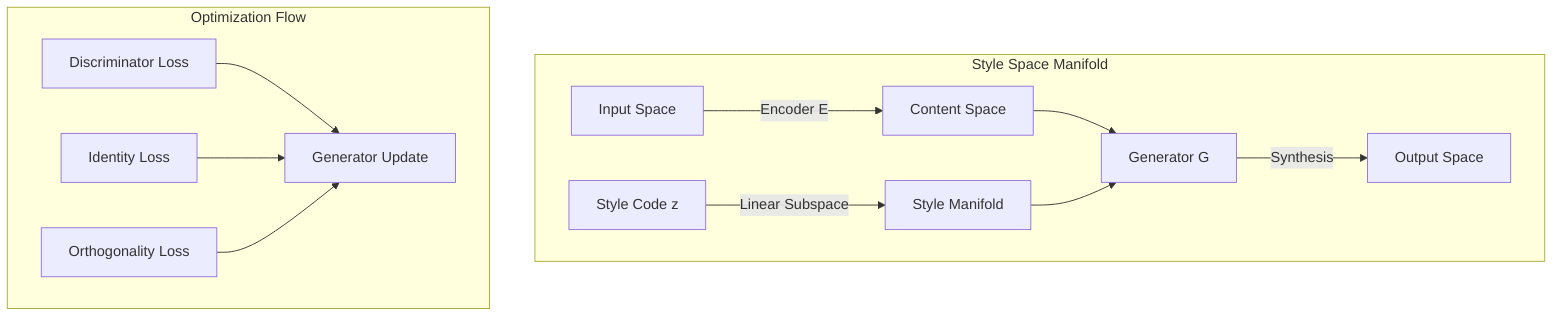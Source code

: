 graph TD
    subgraph Style Space Manifold
        A[Input Space] -->|Encoder E| B[Content Space]
        C[Style Code z] -->|Linear Subspace| D[Style Manifold]
        B --> E[Generator G]
        D --> E
        E -->|Synthesis| F[Output Space]
    end
    
    subgraph Optimization Flow
        G[Discriminator Loss] --> H[Generator Update]
        I[Identity Loss] --> H
        J[Orthogonality Loss] --> H
    end